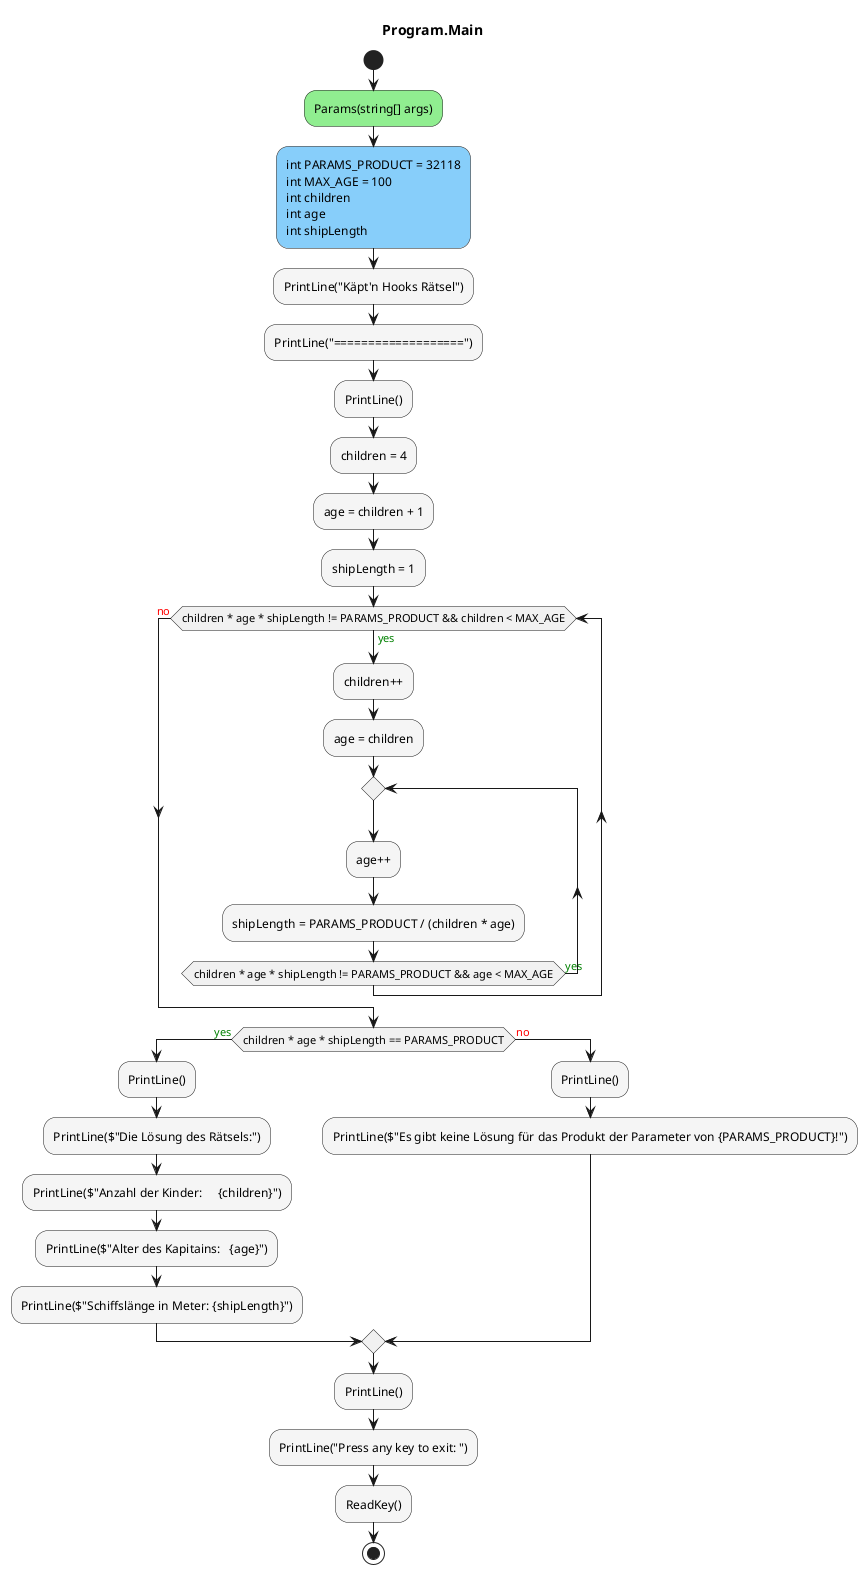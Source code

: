 @startuml Program.Main
title Program.Main
start
#LightGreen:Params(string[] args);
#LightSkyBlue:int PARAMS_PRODUCT = 32118\nint MAX_AGE = 100\nint children\nint age\nint shipLength;
#WhiteSmoke:PrintLine("Käpt'n Hooks Rätsel");
#WhiteSmoke:PrintLine("===================");
#WhiteSmoke:PrintLine();
#WhiteSmoke:children = 4;
#WhiteSmoke:age = children + 1;
#WhiteSmoke:shipLength = 1;
while (children * age * shipLength != PARAMS_PRODUCT && children < MAX_AGE) is (<color:green>yes)
        #WhiteSmoke:children++;
        #WhiteSmoke:age = children;
        repeat
                #WhiteSmoke:age++;
                #WhiteSmoke:shipLength = PARAMS_PRODUCT / (children * age);
        repeat while (children * age * shipLength != PARAMS_PRODUCT && age < MAX_AGE) is (<color:green>yes)
endwhile (<color:red>no)
if (children * age * shipLength == PARAMS_PRODUCT) then (<color:green>yes)
        #WhiteSmoke:PrintLine();
        #WhiteSmoke:PrintLine($"Die Lösung des Rätsels:");
        #WhiteSmoke:PrintLine($"Anzahl der Kinder:     {children}");
        #WhiteSmoke:PrintLine($"Alter des Kapitains:   {age}");
        #WhiteSmoke:PrintLine($"Schiffslänge in Meter: {shipLength}");
    else (<color:red>no)
            #WhiteSmoke:PrintLine();
            #WhiteSmoke:PrintLine($"Es gibt keine Lösung für das Produkt der Parameter von {PARAMS_PRODUCT}!");
endif
#WhiteSmoke:PrintLine();
#WhiteSmoke:PrintLine("Press any key to exit: ");
#WhiteSmoke:ReadKey();
stop
@enduml
